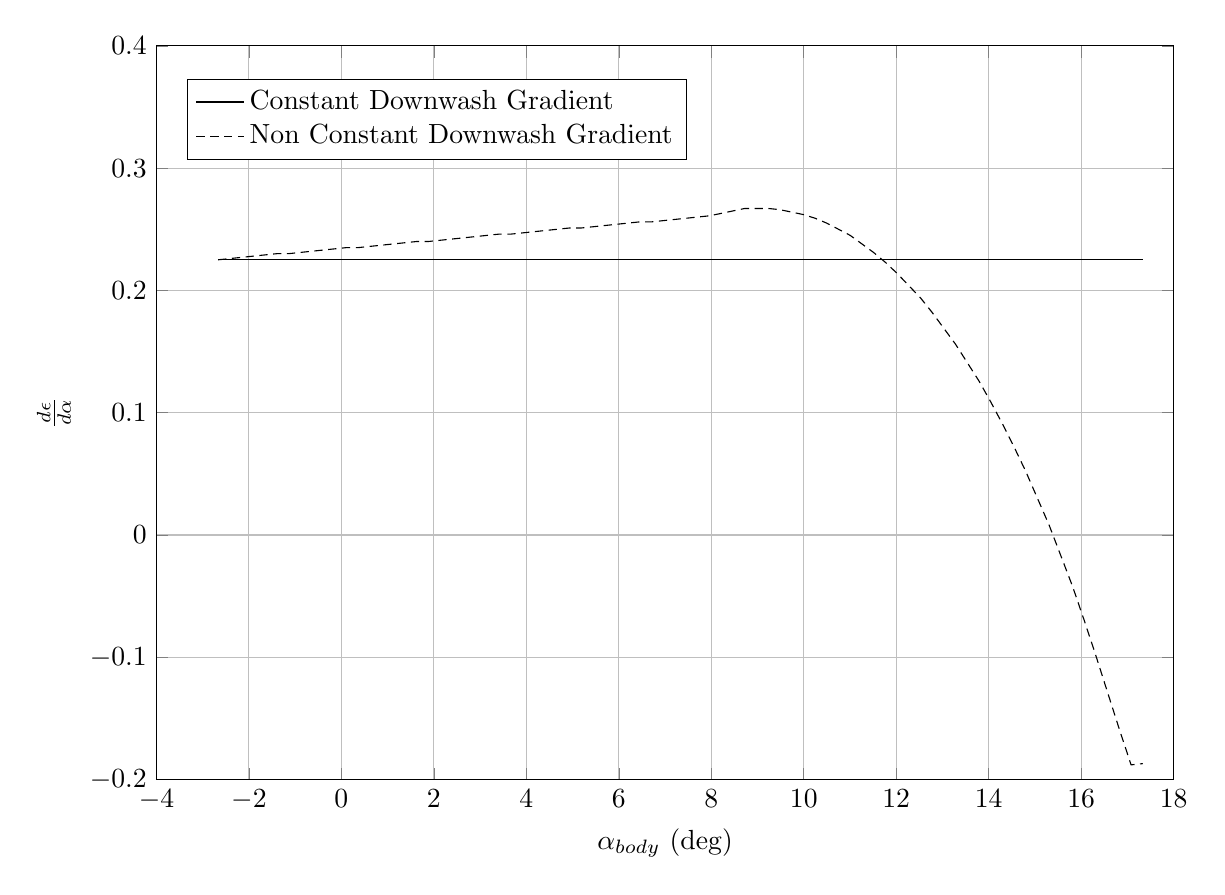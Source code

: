 %Downwash gradient vs Alpha Body NEW
\begin{tikzpicture}

\begin{axis}[
width=14.5cm,
height=10.9cm,
scaled ticks=false, tick label style={/pgf/number format/fixed},
xmin=-4,
xmax=18,
xlabel={$\alpha_{body}$ (deg)},
xmajorgrids,
ymin=-0.2,
ymax=0.4,
ylabel={$\frac{d \epsilon}{d \alpha}$ },
ymajorgrids,
legend style={at={(0.03,0.9)},anchor=west,draw=black,fill=white,legend cell align=left},
legend entries = {Constant Downwash Gradient\\Non Constant Downwash Gradient\\}
]

\addplot [
color=black,
solid
]
table[row sep=crcr]{
-2.668	0.225\\
-2.414	0.225\\
-2.161	0.225\\
-1.908	0.225\\
-1.655	0.225\\
-1.402	0.225\\
-1.149	0.225\\
-0.895	0.225\\
-0.642	0.225\\
-0.389	0.225\\
-0.136	0.225\\
0.117	0.225\\
0.37	0.225\\
0.624	0.225\\
0.877	0.225\\
1.13	0.225\\
1.383	0.225\\
1.636	0.225\\
1.889	0.225\\
2.143	0.225\\
2.396	0.225\\
2.649	0.225\\
2.902	0.225\\
3.155	0.225\\
3.408	0.225\\
3.662	0.225\\
3.915	0.225\\
4.168	0.225\\
4.421	0.225\\
4.674	0.225\\
4.927	0.225\\
5.181	0.225\\
5.434	0.225\\
5.687	0.225\\
5.94	0.225\\
6.193	0.225\\
6.446	0.225\\
6.7	0.225\\
6.953	0.225\\
7.206	0.225\\
7.459	0.225\\
7.712	0.225\\
7.965	0.225\\
8.219	0.225\\
8.472	0.225\\
8.725	0.225\\
8.978	0.225\\
9.231	0.225\\
9.484	0.225\\
9.738	0.225\\
9.991	0.225\\
10.244	0.225\\
10.497	0.225\\
10.75	0.225\\
11.003	0.225\\
11.257	0.225\\
11.51	0.225\\
11.763	0.225\\
12.016	0.225\\
12.269	0.225\\
12.522	0.225\\
12.776	0.225\\
13.029	0.225\\
13.282	0.225\\
13.535	0.225\\
13.788	0.225\\
14.041	0.225\\
14.295	0.225\\
14.548	0.225\\
14.801	0.225\\
15.054	0.225\\
15.307	0.225\\
15.56	0.225\\
15.813	0.225\\
16.067	0.225\\
16.32	0.225\\
16.573	0.225\\
16.826	0.225\\
17.079	0.225\\
17.332	0.225\\
};

\addplot [
color=black,
densely dashed
]
table[row sep=crcr]{
-2.668	0.225\\
-2.414	0.226\\
-2.161	0.227\\
-1.908	0.228\\
-1.655	0.229\\
-1.402	0.23\\
-1.149	0.23\\
-0.895	0.231\\
-0.642	0.232\\
-0.389	0.233\\
-0.136	0.234\\
0.117	0.235\\
0.37	0.235\\
0.624	0.236\\
0.877	0.237\\
1.13	0.238\\
1.383	0.239\\
1.636	0.24\\
1.889	0.24\\
2.143	0.241\\
2.396	0.242\\
2.649	0.243\\
2.902	0.244\\
3.155	0.245\\
3.408	0.246\\
3.662	0.246\\
3.915	0.247\\
4.168	0.248\\
4.421	0.249\\
4.674	0.25\\
4.927	0.251\\
5.181	0.251\\
5.434	0.252\\
5.687	0.253\\
5.94	0.254\\
6.193	0.255\\
6.446	0.256\\
6.7	0.256\\
6.953	0.257\\
7.206	0.258\\
7.459	0.259\\
7.712	0.26\\
7.965	0.261\\
8.219	0.263\\
8.472	0.265\\
8.725	0.267\\
8.978	0.267\\
9.231	0.267\\
9.484	0.266\\
9.738	0.264\\
9.991	0.262\\
10.244	0.259\\
10.497	0.255\\
10.75	0.25\\
11.003	0.245\\
11.257	0.238\\
11.51	0.231\\
11.763	0.223\\
12.016	0.214\\
12.269	0.204\\
12.522	0.194\\
12.776	0.182\\
13.029	0.169\\
13.282	0.156\\
13.535	0.141\\
13.788	0.126\\
14.041	0.109\\
14.295	0.091\\
14.548	0.072\\
14.801	0.052\\
15.054	0.03\\
15.307	0.008\\
15.56	-0.017\\
15.813	-0.042\\
16.067	-0.07\\
16.32	-0.099\\
16.573	-0.129\\
16.826	-0.159\\
17.079	-0.188\\
17.332	-0.187\\
};
\end{axis}
\end{tikzpicture}%
